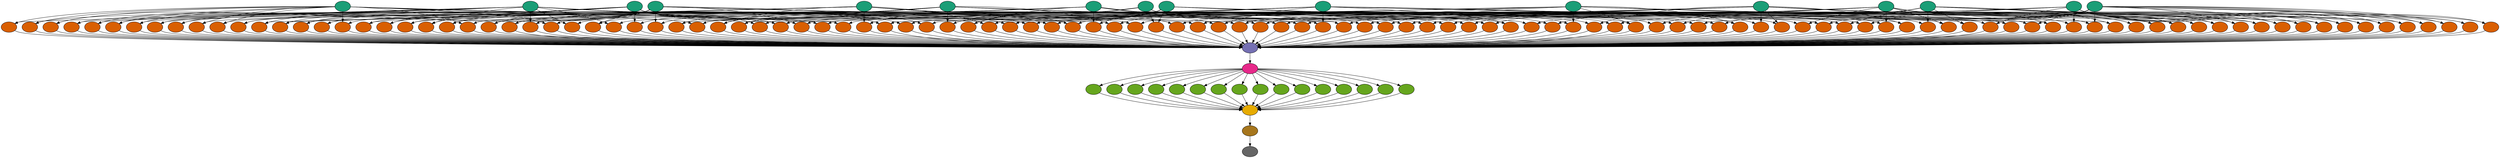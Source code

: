 digraph dag {
    ratio=fill
    node [style=filled,color="#444444",fillcolor="#ffed6f"]
    edge [arrowhead=normal,arrowsize=1.0]

    "ID0000001" [shape=ellipse,color="#000000",fillcolor="#1b9e77",label=""]
    "ID0000002" [shape=ellipse,color="#000000",fillcolor="#1b9e77",label=""]
    "ID0000003" [shape=ellipse,color="#000000",fillcolor="#1b9e77",label=""]
    "ID0000004" [shape=ellipse,color="#000000",fillcolor="#1b9e77",label=""]
    "ID0000005" [shape=ellipse,color="#000000",fillcolor="#1b9e77",label=""]
    "ID0000006" [shape=ellipse,color="#000000",fillcolor="#1b9e77",label=""]
    "ID0000007" [shape=ellipse,color="#000000",fillcolor="#1b9e77",label=""]
    "ID0000008" [shape=ellipse,color="#000000",fillcolor="#1b9e77",label=""]
    "ID0000009" [shape=ellipse,color="#000000",fillcolor="#1b9e77",label=""]
    "ID0000010" [shape=ellipse,color="#000000",fillcolor="#1b9e77",label=""]
    "ID0000011" [shape=ellipse,color="#000000",fillcolor="#1b9e77",label=""]
    "ID0000012" [shape=ellipse,color="#000000",fillcolor="#1b9e77",label=""]
    "ID0000013" [shape=ellipse,color="#000000",fillcolor="#1b9e77",label=""]
    "ID0000014" [shape=ellipse,color="#000000",fillcolor="#1b9e77",label=""]
    "ID0000015" [shape=ellipse,color="#000000",fillcolor="#1b9e77",label=""]
    "ID0000016" [shape=ellipse,color="#000000",fillcolor="#1b9e77",label=""]
    "ID0000017" [shape=ellipse,color="#000000",fillcolor="#d95f02",label=""]
    "ID0000018" [shape=ellipse,color="#000000",fillcolor="#d95f02",label=""]
    "ID0000019" [shape=ellipse,color="#000000",fillcolor="#d95f02",label=""]
    "ID0000020" [shape=ellipse,color="#000000",fillcolor="#d95f02",label=""]
    "ID0000021" [shape=ellipse,color="#000000",fillcolor="#d95f02",label=""]
    "ID0000022" [shape=ellipse,color="#000000",fillcolor="#d95f02",label=""]
    "ID0000023" [shape=ellipse,color="#000000",fillcolor="#d95f02",label=""]
    "ID0000024" [shape=ellipse,color="#000000",fillcolor="#d95f02",label=""]
    "ID0000025" [shape=ellipse,color="#000000",fillcolor="#d95f02",label=""]
    "ID0000026" [shape=ellipse,color="#000000",fillcolor="#d95f02",label=""]
    "ID0000027" [shape=ellipse,color="#000000",fillcolor="#d95f02",label=""]
    "ID0000028" [shape=ellipse,color="#000000",fillcolor="#d95f02",label=""]
    "ID0000029" [shape=ellipse,color="#000000",fillcolor="#d95f02",label=""]
    "ID0000030" [shape=ellipse,color="#000000",fillcolor="#d95f02",label=""]
    "ID0000031" [shape=ellipse,color="#000000",fillcolor="#d95f02",label=""]
    "ID0000032" [shape=ellipse,color="#000000",fillcolor="#d95f02",label=""]
    "ID0000033" [shape=ellipse,color="#000000",fillcolor="#d95f02",label=""]
    "ID0000034" [shape=ellipse,color="#000000",fillcolor="#d95f02",label=""]
    "ID0000035" [shape=ellipse,color="#000000",fillcolor="#d95f02",label=""]
    "ID0000036" [shape=ellipse,color="#000000",fillcolor="#d95f02",label=""]
    "ID0000037" [shape=ellipse,color="#000000",fillcolor="#d95f02",label=""]
    "ID0000038" [shape=ellipse,color="#000000",fillcolor="#d95f02",label=""]
    "ID0000039" [shape=ellipse,color="#000000",fillcolor="#d95f02",label=""]
    "ID0000040" [shape=ellipse,color="#000000",fillcolor="#d95f02",label=""]
    "ID0000041" [shape=ellipse,color="#000000",fillcolor="#d95f02",label=""]
    "ID0000042" [shape=ellipse,color="#000000",fillcolor="#d95f02",label=""]
    "ID0000043" [shape=ellipse,color="#000000",fillcolor="#d95f02",label=""]
    "ID0000044" [shape=ellipse,color="#000000",fillcolor="#d95f02",label=""]
    "ID0000045" [shape=ellipse,color="#000000",fillcolor="#d95f02",label=""]
    "ID0000046" [shape=ellipse,color="#000000",fillcolor="#d95f02",label=""]
    "ID0000047" [shape=ellipse,color="#000000",fillcolor="#d95f02",label=""]
    "ID0000048" [shape=ellipse,color="#000000",fillcolor="#d95f02",label=""]
    "ID0000049" [shape=ellipse,color="#000000",fillcolor="#d95f02",label=""]
    "ID0000050" [shape=ellipse,color="#000000",fillcolor="#d95f02",label=""]
    "ID0000051" [shape=ellipse,color="#000000",fillcolor="#d95f02",label=""]
    "ID0000052" [shape=ellipse,color="#000000",fillcolor="#d95f02",label=""]
    "ID0000053" [shape=ellipse,color="#000000",fillcolor="#d95f02",label=""]
    "ID0000054" [shape=ellipse,color="#000000",fillcolor="#d95f02",label=""]
    "ID0000055" [shape=ellipse,color="#000000",fillcolor="#d95f02",label=""]
    "ID0000056" [shape=ellipse,color="#000000",fillcolor="#d95f02",label=""]
    "ID0000057" [shape=ellipse,color="#000000",fillcolor="#d95f02",label=""]
    "ID0000058" [shape=ellipse,color="#000000",fillcolor="#d95f02",label=""]
    "ID0000059" [shape=ellipse,color="#000000",fillcolor="#d95f02",label=""]
    "ID0000060" [shape=ellipse,color="#000000",fillcolor="#d95f02",label=""]
    "ID0000061" [shape=ellipse,color="#000000",fillcolor="#d95f02",label=""]
    "ID0000062" [shape=ellipse,color="#000000",fillcolor="#d95f02",label=""]
    "ID0000063" [shape=ellipse,color="#000000",fillcolor="#d95f02",label=""]
    "ID0000064" [shape=ellipse,color="#000000",fillcolor="#d95f02",label=""]
    "ID0000065" [shape=ellipse,color="#000000",fillcolor="#d95f02",label=""]
    "ID0000066" [shape=ellipse,color="#000000",fillcolor="#d95f02",label=""]
    "ID0000067" [shape=ellipse,color="#000000",fillcolor="#d95f02",label=""]
    "ID0000068" [shape=ellipse,color="#000000",fillcolor="#d95f02",label=""]
    "ID0000069" [shape=ellipse,color="#000000",fillcolor="#d95f02",label=""]
    "ID0000070" [shape=ellipse,color="#000000",fillcolor="#d95f02",label=""]
    "ID0000071" [shape=ellipse,color="#000000",fillcolor="#d95f02",label=""]
    "ID0000072" [shape=ellipse,color="#000000",fillcolor="#d95f02",label=""]
    "ID0000073" [shape=ellipse,color="#000000",fillcolor="#d95f02",label=""]
    "ID0000074" [shape=ellipse,color="#000000",fillcolor="#d95f02",label=""]
    "ID0000075" [shape=ellipse,color="#000000",fillcolor="#d95f02",label=""]
    "ID0000076" [shape=ellipse,color="#000000",fillcolor="#d95f02",label=""]
    "ID0000077" [shape=ellipse,color="#000000",fillcolor="#d95f02",label=""]
    "ID0000078" [shape=ellipse,color="#000000",fillcolor="#d95f02",label=""]
    "ID0000079" [shape=ellipse,color="#000000",fillcolor="#d95f02",label=""]
    "ID0000080" [shape=ellipse,color="#000000",fillcolor="#d95f02",label=""]
    "ID0000081" [shape=ellipse,color="#000000",fillcolor="#d95f02",label=""]
    "ID0000082" [shape=ellipse,color="#000000",fillcolor="#d95f02",label=""]
    "ID0000083" [shape=ellipse,color="#000000",fillcolor="#d95f02",label=""]
    "ID0000084" [shape=ellipse,color="#000000",fillcolor="#d95f02",label=""]
    "ID0000085" [shape=ellipse,color="#000000",fillcolor="#d95f02",label=""]
    "ID0000086" [shape=ellipse,color="#000000",fillcolor="#d95f02",label=""]
    "ID0000087" [shape=ellipse,color="#000000",fillcolor="#d95f02",label=""]
    "ID0000088" [shape=ellipse,color="#000000",fillcolor="#d95f02",label=""]
    "ID0000089" [shape=ellipse,color="#000000",fillcolor="#d95f02",label=""]
    "ID0000090" [shape=ellipse,color="#000000",fillcolor="#d95f02",label=""]
    "ID0000091" [shape=ellipse,color="#000000",fillcolor="#d95f02",label=""]
    "ID0000092" [shape=ellipse,color="#000000",fillcolor="#d95f02",label=""]
    "ID0000093" [shape=ellipse,color="#000000",fillcolor="#d95f02",label=""]
    "ID0000094" [shape=ellipse,color="#000000",fillcolor="#d95f02",label=""]
    "ID0000095" [shape=ellipse,color="#000000",fillcolor="#d95f02",label=""]
    "ID0000096" [shape=ellipse,color="#000000",fillcolor="#d95f02",label=""]
    "ID0000097" [shape=ellipse,color="#000000",fillcolor="#d95f02",label=""]
    "ID0000098" [shape=ellipse,color="#000000",fillcolor="#d95f02",label=""]
    "ID0000099" [shape=ellipse,color="#000000",fillcolor="#d95f02",label=""]
    "ID0000100" [shape=ellipse,color="#000000",fillcolor="#d95f02",label=""]
    "ID0000101" [shape=ellipse,color="#000000",fillcolor="#d95f02",label=""]
    "ID0000102" [shape=ellipse,color="#000000",fillcolor="#d95f02",label=""]
    "ID0000103" [shape=ellipse,color="#000000",fillcolor="#d95f02",label=""]
    "ID0000104" [shape=ellipse,color="#000000",fillcolor="#d95f02",label=""]
    "ID0000105" [shape=ellipse,color="#000000",fillcolor="#d95f02",label=""]
    "ID0000106" [shape=ellipse,color="#000000",fillcolor="#d95f02",label=""]
    "ID0000107" [shape=ellipse,color="#000000",fillcolor="#d95f02",label=""]
    "ID0000108" [shape=ellipse,color="#000000",fillcolor="#d95f02",label=""]
    "ID0000109" [shape=ellipse,color="#000000",fillcolor="#d95f02",label=""]
    "ID0000110" [shape=ellipse,color="#000000",fillcolor="#d95f02",label=""]
    "ID0000111" [shape=ellipse,color="#000000",fillcolor="#d95f02",label=""]
    "ID0000112" [shape=ellipse,color="#000000",fillcolor="#d95f02",label=""]
    "ID0000113" [shape=ellipse,color="#000000",fillcolor="#d95f02",label=""]
    "ID0000114" [shape=ellipse,color="#000000",fillcolor="#d95f02",label=""]
    "ID0000115" [shape=ellipse,color="#000000",fillcolor="#d95f02",label=""]
    "ID0000116" [shape=ellipse,color="#000000",fillcolor="#d95f02",label=""]
    "ID0000117" [shape=ellipse,color="#000000",fillcolor="#d95f02",label=""]
    "ID0000118" [shape=ellipse,color="#000000",fillcolor="#d95f02",label=""]
    "ID0000119" [shape=ellipse,color="#000000",fillcolor="#d95f02",label=""]
    "ID0000120" [shape=ellipse,color="#000000",fillcolor="#d95f02",label=""]
    "ID0000121" [shape=ellipse,color="#000000",fillcolor="#d95f02",label=""]
    "ID0000122" [shape=ellipse,color="#000000",fillcolor="#d95f02",label=""]
    "ID0000123" [shape=ellipse,color="#000000",fillcolor="#d95f02",label=""]
    "ID0000124" [shape=ellipse,color="#000000",fillcolor="#d95f02",label=""]
    "ID0000125" [shape=ellipse,color="#000000",fillcolor="#d95f02",label=""]
    "ID0000126" [shape=ellipse,color="#000000",fillcolor="#d95f02",label=""]
    "ID0000127" [shape=ellipse,color="#000000",fillcolor="#d95f02",label=""]
    "ID0000128" [shape=ellipse,color="#000000",fillcolor="#d95f02",label=""]
    "ID0000129" [shape=ellipse,color="#000000",fillcolor="#d95f02",label=""]
    "ID0000130" [shape=ellipse,color="#000000",fillcolor="#d95f02",label=""]
    "ID0000131" [shape=ellipse,color="#000000",fillcolor="#d95f02",label=""]
    "ID0000132" [shape=ellipse,color="#000000",fillcolor="#d95f02",label=""]
    "ID0000133" [shape=ellipse,color="#000000",fillcolor="#d95f02",label=""]
    "ID0000134" [shape=ellipse,color="#000000",fillcolor="#d95f02",label=""]
    "ID0000135" [shape=ellipse,color="#000000",fillcolor="#d95f02",label=""]
    "ID0000136" [shape=ellipse,color="#000000",fillcolor="#d95f02",label=""]
    "ID0000137" [shape=ellipse,color="#000000",fillcolor="#7570b3",label=""]
    "ID0000138" [shape=ellipse,color="#000000",fillcolor="#e7298a",label=""]
    "ID0000139" [shape=ellipse,color="#000000",fillcolor="#66a61e",label=""]
    "ID0000140" [shape=ellipse,color="#000000",fillcolor="#66a61e",label=""]
    "ID0000141" [shape=ellipse,color="#000000",fillcolor="#66a61e",label=""]
    "ID0000142" [shape=ellipse,color="#000000",fillcolor="#66a61e",label=""]
    "ID0000143" [shape=ellipse,color="#000000",fillcolor="#66a61e",label=""]
    "ID0000144" [shape=ellipse,color="#000000",fillcolor="#66a61e",label=""]
    "ID0000145" [shape=ellipse,color="#000000",fillcolor="#66a61e",label=""]
    "ID0000146" [shape=ellipse,color="#000000",fillcolor="#66a61e",label=""]
    "ID0000147" [shape=ellipse,color="#000000",fillcolor="#66a61e",label=""]
    "ID0000148" [shape=ellipse,color="#000000",fillcolor="#66a61e",label=""]
    "ID0000149" [shape=ellipse,color="#000000",fillcolor="#66a61e",label=""]
    "ID0000150" [shape=ellipse,color="#000000",fillcolor="#66a61e",label=""]
    "ID0000151" [shape=ellipse,color="#000000",fillcolor="#66a61e",label=""]
    "ID0000152" [shape=ellipse,color="#000000",fillcolor="#66a61e",label=""]
    "ID0000153" [shape=ellipse,color="#000000",fillcolor="#66a61e",label=""]
    "ID0000154" [shape=ellipse,color="#000000",fillcolor="#66a61e",label=""]
    "ID0000155" [shape=ellipse,color="#000000",fillcolor="#e6ab02",label=""]
    "ID0000156" [shape=ellipse,color="#000000",fillcolor="#a6761d",label=""]
    "ID0000157" [shape=ellipse,color="#000000",fillcolor="#666666",label=""]
    "ID0000001" -> "ID0000019" [color="#000000"]
    "ID0000001" -> "ID0000022" [color="#000000"]
    "ID0000001" -> "ID0000020" [color="#000000"]
    "ID0000001" -> "ID0000027" [color="#000000"]
    "ID0000001" -> "ID0000031" [color="#000000"]
    "ID0000001" -> "ID0000030" [color="#000000"]
    "ID0000001" -> "ID0000021" [color="#000000"]
    "ID0000001" -> "ID0000026" [color="#000000"]
    "ID0000001" -> "ID0000023" [color="#000000"]
    "ID0000001" -> "ID0000025" [color="#000000"]
    "ID0000001" -> "ID0000018" [color="#000000"]
    "ID0000001" -> "ID0000017" [color="#000000"]
    "ID0000001" -> "ID0000029" [color="#000000"]
    "ID0000001" -> "ID0000028" [color="#000000"]
    "ID0000001" -> "ID0000024" [color="#000000"]
    "ID0000002" -> "ID0000041" [color="#000000"]
    "ID0000002" -> "ID0000039" [color="#000000"]
    "ID0000002" -> "ID0000042" [color="#000000"]
    "ID0000002" -> "ID0000032" [color="#000000"]
    "ID0000002" -> "ID0000036" [color="#000000"]
    "ID0000002" -> "ID0000043" [color="#000000"]
    "ID0000002" -> "ID0000045" [color="#000000"]
    "ID0000002" -> "ID0000033" [color="#000000"]
    "ID0000002" -> "ID0000034" [color="#000000"]
    "ID0000002" -> "ID0000040" [color="#000000"]
    "ID0000002" -> "ID0000035" [color="#000000"]
    "ID0000002" -> "ID0000017" [color="#000000"]
    "ID0000002" -> "ID0000037" [color="#000000"]
    "ID0000002" -> "ID0000038" [color="#000000"]
    "ID0000002" -> "ID0000044" [color="#000000"]
    "ID0000003" -> "ID0000055" [color="#000000"]
    "ID0000003" -> "ID0000057" [color="#000000"]
    "ID0000003" -> "ID0000046" [color="#000000"]
    "ID0000003" -> "ID0000053" [color="#000000"]
    "ID0000003" -> "ID0000049" [color="#000000"]
    "ID0000003" -> "ID0000047" [color="#000000"]
    "ID0000003" -> "ID0000050" [color="#000000"]
    "ID0000003" -> "ID0000032" [color="#000000"]
    "ID0000003" -> "ID0000054" [color="#000000"]
    "ID0000003" -> "ID0000058" [color="#000000"]
    "ID0000003" -> "ID0000052" [color="#000000"]
    "ID0000003" -> "ID0000051" [color="#000000"]
    "ID0000003" -> "ID0000018" [color="#000000"]
    "ID0000003" -> "ID0000048" [color="#000000"]
    "ID0000003" -> "ID0000056" [color="#000000"]
    "ID0000004" -> "ID0000067" [color="#000000"]
    "ID0000004" -> "ID0000059" [color="#000000"]
    "ID0000004" -> "ID0000019" [color="#000000"]
    "ID0000004" -> "ID0000046" [color="#000000"]
    "ID0000004" -> "ID0000070" [color="#000000"]
    "ID0000004" -> "ID0000062" [color="#000000"]
    "ID0000004" -> "ID0000069" [color="#000000"]
    "ID0000004" -> "ID0000060" [color="#000000"]
    "ID0000004" -> "ID0000066" [color="#000000"]
    "ID0000004" -> "ID0000033" [color="#000000"]
    "ID0000004" -> "ID0000063" [color="#000000"]
    "ID0000004" -> "ID0000068" [color="#000000"]
    "ID0000004" -> "ID0000061" [color="#000000"]
    "ID0000004" -> "ID0000065" [color="#000000"]
    "ID0000004" -> "ID0000064" [color="#000000"]
    "ID0000005" -> "ID0000079" [color="#000000"]
    "ID0000005" -> "ID0000059" [color="#000000"]
    "ID0000005" -> "ID0000071" [color="#000000"]
    "ID0000005" -> "ID0000020" [color="#000000"]
    "ID0000005" -> "ID0000047" [color="#000000"]
    "ID0000005" -> "ID0000075" [color="#000000"]
    "ID0000005" -> "ID0000072" [color="#000000"]
    "ID0000005" -> "ID0000081" [color="#000000"]
    "ID0000005" -> "ID0000077" [color="#000000"]
    "ID0000005" -> "ID0000076" [color="#000000"]
    "ID0000005" -> "ID0000078" [color="#000000"]
    "ID0000005" -> "ID0000080" [color="#000000"]
    "ID0000005" -> "ID0000074" [color="#000000"]
    "ID0000005" -> "ID0000034" [color="#000000"]
    "ID0000005" -> "ID0000073" [color="#000000"]
    "ID0000006" -> "ID0000085" [color="#000000"]
    "ID0000006" -> "ID0000091" [color="#000000"]
    "ID0000006" -> "ID0000071" [color="#000000"]
    "ID0000006" -> "ID0000082" [color="#000000"]
    "ID0000006" -> "ID0000021" [color="#000000"]
    "ID0000006" -> "ID0000089" [color="#000000"]
    "ID0000006" -> "ID0000060" [color="#000000"]
    "ID0000006" -> "ID0000088" [color="#000000"]
    "ID0000006" -> "ID0000035" [color="#000000"]
    "ID0000006" -> "ID0000090" [color="#000000"]
    "ID0000006" -> "ID0000084" [color="#000000"]
    "ID0000006" -> "ID0000087" [color="#000000"]
    "ID0000006" -> "ID0000048" [color="#000000"]
    "ID0000006" -> "ID0000083" [color="#000000"]
    "ID0000006" -> "ID0000086" [color="#000000"]
    "ID0000007" -> "ID0000093" [color="#000000"]
    "ID0000007" -> "ID0000049" [color="#000000"]
    "ID0000007" -> "ID0000095" [color="#000000"]
    "ID0000007" -> "ID0000022" [color="#000000"]
    "ID0000007" -> "ID0000098" [color="#000000"]
    "ID0000007" -> "ID0000082" [color="#000000"]
    "ID0000007" -> "ID0000096" [color="#000000"]
    "ID0000007" -> "ID0000036" [color="#000000"]
    "ID0000007" -> "ID0000072" [color="#000000"]
    "ID0000007" -> "ID0000092" [color="#000000"]
    "ID0000007" -> "ID0000097" [color="#000000"]
    "ID0000007" -> "ID0000099" [color="#000000"]
    "ID0000007" -> "ID0000061" [color="#000000"]
    "ID0000007" -> "ID0000100" [color="#000000"]
    "ID0000007" -> "ID0000094" [color="#000000"]
    "ID0000008" -> "ID0000062" [color="#000000"]
    "ID0000008" -> "ID0000104" [color="#000000"]
    "ID0000008" -> "ID0000050" [color="#000000"]
    "ID0000008" -> "ID0000108" [color="#000000"]
    "ID0000008" -> "ID0000106" [color="#000000"]
    "ID0000008" -> "ID0000023" [color="#000000"]
    "ID0000008" -> "ID0000103" [color="#000000"]
    "ID0000008" -> "ID0000105" [color="#000000"]
    "ID0000008" -> "ID0000107" [color="#000000"]
    "ID0000008" -> "ID0000102" [color="#000000"]
    "ID0000008" -> "ID0000092" [color="#000000"]
    "ID0000008" -> "ID0000101" [color="#000000"]
    "ID0000008" -> "ID0000083" [color="#000000"]
    "ID0000008" -> "ID0000037" [color="#000000"]
    "ID0000008" -> "ID0000073" [color="#000000"]
    "ID0000009" -> "ID0000093" [color="#000000"]
    "ID0000009" -> "ID0000110" [color="#000000"]
    "ID0000009" -> "ID0000112" [color="#000000"]
    "ID0000009" -> "ID0000109" [color="#000000"]
    "ID0000009" -> "ID0000113" [color="#000000"]
    "ID0000009" -> "ID0000114" [color="#000000"]
    "ID0000009" -> "ID0000084" [color="#000000"]
    "ID0000009" -> "ID0000115" [color="#000000"]
    "ID0000009" -> "ID0000074" [color="#000000"]
    "ID0000009" -> "ID0000051" [color="#000000"]
    "ID0000009" -> "ID0000101" [color="#000000"]
    "ID0000009" -> "ID0000063" [color="#000000"]
    "ID0000009" -> "ID0000111" [color="#000000"]
    "ID0000009" -> "ID0000038" [color="#000000"]
    "ID0000009" -> "ID0000024" [color="#000000"]
    "ID0000010" -> "ID0000039" [color="#000000"]
    "ID0000010" -> "ID0000085" [color="#000000"]
    "ID0000010" -> "ID0000075" [color="#000000"]
    "ID0000010" -> "ID0000109" [color="#000000"]
    "ID0000010" -> "ID0000121" [color="#000000"]
    "ID0000010" -> "ID0000102" [color="#000000"]
    "ID0000010" -> "ID0000052" [color="#000000"]
    "ID0000010" -> "ID0000117" [color="#000000"]
    "ID0000010" -> "ID0000025" [color="#000000"]
    "ID0000010" -> "ID0000116" [color="#000000"]
    "ID0000010" -> "ID0000120" [color="#000000"]
    "ID0000010" -> "ID0000119" [color="#000000"]
    "ID0000010" -> "ID0000118" [color="#000000"]
    "ID0000010" -> "ID0000064" [color="#000000"]
    "ID0000010" -> "ID0000094" [color="#000000"]
    "ID0000011" -> "ID0000053" [color="#000000"]
    "ID0000011" -> "ID0000095" [color="#000000"]
    "ID0000011" -> "ID0000122" [color="#000000"]
    "ID0000011" -> "ID0000123" [color="#000000"]
    "ID0000011" -> "ID0000125" [color="#000000"]
    "ID0000011" -> "ID0000124" [color="#000000"]
    "ID0000011" -> "ID0000026" [color="#000000"]
    "ID0000011" -> "ID0000103" [color="#000000"]
    "ID0000011" -> "ID0000086" [color="#000000"]
    "ID0000011" -> "ID0000040" [color="#000000"]
    "ID0000011" -> "ID0000126" [color="#000000"]
    "ID0000011" -> "ID0000076" [color="#000000"]
    "ID0000011" -> "ID0000116" [color="#000000"]
    "ID0000011" -> "ID0000110" [color="#000000"]
    "ID0000011" -> "ID0000065" [color="#000000"]
    "ID0000012" -> "ID0000041" [color="#000000"]
    "ID0000012" -> "ID0000129" [color="#000000"]
    "ID0000012" -> "ID0000122" [color="#000000"]
    "ID0000012" -> "ID0000027" [color="#000000"]
    "ID0000012" -> "ID0000104" [color="#000000"]
    "ID0000012" -> "ID0000096" [color="#000000"]
    "ID0000012" -> "ID0000054" [color="#000000"]
    "ID0000012" -> "ID0000127" [color="#000000"]
    "ID0000012" -> "ID0000077" [color="#000000"]
    "ID0000012" -> "ID0000128" [color="#000000"]
    "ID0000012" -> "ID0000117" [color="#000000"]
    "ID0000012" -> "ID0000130" [color="#000000"]
    "ID0000012" -> "ID0000066" [color="#000000"]
    "ID0000012" -> "ID0000087" [color="#000000"]
    "ID0000012" -> "ID0000111" [color="#000000"]
    "ID0000013" -> "ID0000067" [color="#000000"]
    "ID0000013" -> "ID0000055" [color="#000000"]
    "ID0000013" -> "ID0000123" [color="#000000"]
    "ID0000013" -> "ID0000112" [color="#000000"]
    "ID0000013" -> "ID0000042" [color="#000000"]
    "ID0000013" -> "ID0000133" [color="#000000"]
    "ID0000013" -> "ID0000127" [color="#000000"]
    "ID0000013" -> "ID0000131" [color="#000000"]
    "ID0000013" -> "ID0000088" [color="#000000"]
    "ID0000013" -> "ID0000105" [color="#000000"]
    "ID0000013" -> "ID0000132" [color="#000000"]
    "ID0000013" -> "ID0000078" [color="#000000"]
    "ID0000013" -> "ID0000097" [color="#000000"]
    "ID0000013" -> "ID0000118" [color="#000000"]
    "ID0000013" -> "ID0000028" [color="#000000"]
    "ID0000014" -> "ID0000079" [color="#000000"]
    "ID0000014" -> "ID0000119" [color="#000000"]
    "ID0000014" -> "ID0000098" [color="#000000"]
    "ID0000014" -> "ID0000124" [color="#000000"]
    "ID0000014" -> "ID0000113" [color="#000000"]
    "ID0000014" -> "ID0000106" [color="#000000"]
    "ID0000014" -> "ID0000131" [color="#000000"]
    "ID0000014" -> "ID0000043" [color="#000000"]
    "ID0000014" -> "ID0000128" [color="#000000"]
    "ID0000014" -> "ID0000134" [color="#000000"]
    "ID0000014" -> "ID0000135" [color="#000000"]
    "ID0000014" -> "ID0000089" [color="#000000"]
    "ID0000014" -> "ID0000068" [color="#000000"]
    "ID0000014" -> "ID0000056" [color="#000000"]
    "ID0000014" -> "ID0000029" [color="#000000"]
    "ID0000015" -> "ID0000057" [color="#000000"]
    "ID0000015" -> "ID0000136" [color="#000000"]
    "ID0000015" -> "ID0000129" [color="#000000"]
    "ID0000015" -> "ID0000125" [color="#000000"]
    "ID0000015" -> "ID0000030" [color="#000000"]
    "ID0000015" -> "ID0000069" [color="#000000"]
    "ID0000015" -> "ID0000114" [color="#000000"]
    "ID0000015" -> "ID0000132" [color="#000000"]
    "ID0000015" -> "ID0000134" [color="#000000"]
    "ID0000015" -> "ID0000099" [color="#000000"]
    "ID0000015" -> "ID0000090" [color="#000000"]
    "ID0000015" -> "ID0000080" [color="#000000"]
    "ID0000015" -> "ID0000120" [color="#000000"]
    "ID0000015" -> "ID0000107" [color="#000000"]
    "ID0000015" -> "ID0000044" [color="#000000"]
    "ID0000016" -> "ID0000136" [color="#000000"]
    "ID0000016" -> "ID0000091" [color="#000000"]
    "ID0000016" -> "ID0000070" [color="#000000"]
    "ID0000016" -> "ID0000121" [color="#000000"]
    "ID0000016" -> "ID0000031" [color="#000000"]
    "ID0000016" -> "ID0000133" [color="#000000"]
    "ID0000016" -> "ID0000045" [color="#000000"]
    "ID0000016" -> "ID0000108" [color="#000000"]
    "ID0000016" -> "ID0000130" [color="#000000"]
    "ID0000016" -> "ID0000135" [color="#000000"]
    "ID0000016" -> "ID0000115" [color="#000000"]
    "ID0000016" -> "ID0000081" [color="#000000"]
    "ID0000016" -> "ID0000126" [color="#000000"]
    "ID0000016" -> "ID0000058" [color="#000000"]
    "ID0000016" -> "ID0000100" [color="#000000"]
    "ID0000017" -> "ID0000137" [color="#000000"]
    "ID0000018" -> "ID0000137" [color="#000000"]
    "ID0000019" -> "ID0000137" [color="#000000"]
    "ID0000020" -> "ID0000137" [color="#000000"]
    "ID0000021" -> "ID0000137" [color="#000000"]
    "ID0000022" -> "ID0000137" [color="#000000"]
    "ID0000023" -> "ID0000137" [color="#000000"]
    "ID0000024" -> "ID0000137" [color="#000000"]
    "ID0000025" -> "ID0000137" [color="#000000"]
    "ID0000026" -> "ID0000137" [color="#000000"]
    "ID0000027" -> "ID0000137" [color="#000000"]
    "ID0000028" -> "ID0000137" [color="#000000"]
    "ID0000029" -> "ID0000137" [color="#000000"]
    "ID0000030" -> "ID0000137" [color="#000000"]
    "ID0000031" -> "ID0000137" [color="#000000"]
    "ID0000032" -> "ID0000137" [color="#000000"]
    "ID0000033" -> "ID0000137" [color="#000000"]
    "ID0000034" -> "ID0000137" [color="#000000"]
    "ID0000035" -> "ID0000137" [color="#000000"]
    "ID0000036" -> "ID0000137" [color="#000000"]
    "ID0000037" -> "ID0000137" [color="#000000"]
    "ID0000038" -> "ID0000137" [color="#000000"]
    "ID0000039" -> "ID0000137" [color="#000000"]
    "ID0000040" -> "ID0000137" [color="#000000"]
    "ID0000041" -> "ID0000137" [color="#000000"]
    "ID0000042" -> "ID0000137" [color="#000000"]
    "ID0000043" -> "ID0000137" [color="#000000"]
    "ID0000044" -> "ID0000137" [color="#000000"]
    "ID0000045" -> "ID0000137" [color="#000000"]
    "ID0000046" -> "ID0000137" [color="#000000"]
    "ID0000047" -> "ID0000137" [color="#000000"]
    "ID0000048" -> "ID0000137" [color="#000000"]
    "ID0000049" -> "ID0000137" [color="#000000"]
    "ID0000050" -> "ID0000137" [color="#000000"]
    "ID0000051" -> "ID0000137" [color="#000000"]
    "ID0000052" -> "ID0000137" [color="#000000"]
    "ID0000053" -> "ID0000137" [color="#000000"]
    "ID0000054" -> "ID0000137" [color="#000000"]
    "ID0000055" -> "ID0000137" [color="#000000"]
    "ID0000056" -> "ID0000137" [color="#000000"]
    "ID0000057" -> "ID0000137" [color="#000000"]
    "ID0000058" -> "ID0000137" [color="#000000"]
    "ID0000059" -> "ID0000137" [color="#000000"]
    "ID0000060" -> "ID0000137" [color="#000000"]
    "ID0000061" -> "ID0000137" [color="#000000"]
    "ID0000062" -> "ID0000137" [color="#000000"]
    "ID0000063" -> "ID0000137" [color="#000000"]
    "ID0000064" -> "ID0000137" [color="#000000"]
    "ID0000065" -> "ID0000137" [color="#000000"]
    "ID0000066" -> "ID0000137" [color="#000000"]
    "ID0000067" -> "ID0000137" [color="#000000"]
    "ID0000068" -> "ID0000137" [color="#000000"]
    "ID0000069" -> "ID0000137" [color="#000000"]
    "ID0000070" -> "ID0000137" [color="#000000"]
    "ID0000071" -> "ID0000137" [color="#000000"]
    "ID0000072" -> "ID0000137" [color="#000000"]
    "ID0000073" -> "ID0000137" [color="#000000"]
    "ID0000074" -> "ID0000137" [color="#000000"]
    "ID0000075" -> "ID0000137" [color="#000000"]
    "ID0000076" -> "ID0000137" [color="#000000"]
    "ID0000077" -> "ID0000137" [color="#000000"]
    "ID0000078" -> "ID0000137" [color="#000000"]
    "ID0000079" -> "ID0000137" [color="#000000"]
    "ID0000080" -> "ID0000137" [color="#000000"]
    "ID0000081" -> "ID0000137" [color="#000000"]
    "ID0000082" -> "ID0000137" [color="#000000"]
    "ID0000083" -> "ID0000137" [color="#000000"]
    "ID0000084" -> "ID0000137" [color="#000000"]
    "ID0000085" -> "ID0000137" [color="#000000"]
    "ID0000086" -> "ID0000137" [color="#000000"]
    "ID0000087" -> "ID0000137" [color="#000000"]
    "ID0000088" -> "ID0000137" [color="#000000"]
    "ID0000089" -> "ID0000137" [color="#000000"]
    "ID0000090" -> "ID0000137" [color="#000000"]
    "ID0000091" -> "ID0000137" [color="#000000"]
    "ID0000092" -> "ID0000137" [color="#000000"]
    "ID0000093" -> "ID0000137" [color="#000000"]
    "ID0000094" -> "ID0000137" [color="#000000"]
    "ID0000095" -> "ID0000137" [color="#000000"]
    "ID0000096" -> "ID0000137" [color="#000000"]
    "ID0000097" -> "ID0000137" [color="#000000"]
    "ID0000098" -> "ID0000137" [color="#000000"]
    "ID0000099" -> "ID0000137" [color="#000000"]
    "ID0000100" -> "ID0000137" [color="#000000"]
    "ID0000101" -> "ID0000137" [color="#000000"]
    "ID0000102" -> "ID0000137" [color="#000000"]
    "ID0000103" -> "ID0000137" [color="#000000"]
    "ID0000104" -> "ID0000137" [color="#000000"]
    "ID0000105" -> "ID0000137" [color="#000000"]
    "ID0000106" -> "ID0000137" [color="#000000"]
    "ID0000107" -> "ID0000137" [color="#000000"]
    "ID0000108" -> "ID0000137" [color="#000000"]
    "ID0000109" -> "ID0000137" [color="#000000"]
    "ID0000110" -> "ID0000137" [color="#000000"]
    "ID0000111" -> "ID0000137" [color="#000000"]
    "ID0000112" -> "ID0000137" [color="#000000"]
    "ID0000113" -> "ID0000137" [color="#000000"]
    "ID0000114" -> "ID0000137" [color="#000000"]
    "ID0000115" -> "ID0000137" [color="#000000"]
    "ID0000116" -> "ID0000137" [color="#000000"]
    "ID0000117" -> "ID0000137" [color="#000000"]
    "ID0000118" -> "ID0000137" [color="#000000"]
    "ID0000119" -> "ID0000137" [color="#000000"]
    "ID0000120" -> "ID0000137" [color="#000000"]
    "ID0000121" -> "ID0000137" [color="#000000"]
    "ID0000122" -> "ID0000137" [color="#000000"]
    "ID0000123" -> "ID0000137" [color="#000000"]
    "ID0000124" -> "ID0000137" [color="#000000"]
    "ID0000125" -> "ID0000137" [color="#000000"]
    "ID0000126" -> "ID0000137" [color="#000000"]
    "ID0000127" -> "ID0000137" [color="#000000"]
    "ID0000128" -> "ID0000137" [color="#000000"]
    "ID0000129" -> "ID0000137" [color="#000000"]
    "ID0000130" -> "ID0000137" [color="#000000"]
    "ID0000131" -> "ID0000137" [color="#000000"]
    "ID0000132" -> "ID0000137" [color="#000000"]
    "ID0000133" -> "ID0000137" [color="#000000"]
    "ID0000134" -> "ID0000137" [color="#000000"]
    "ID0000135" -> "ID0000137" [color="#000000"]
    "ID0000136" -> "ID0000137" [color="#000000"]
    "ID0000137" -> "ID0000138" [color="#000000"]
    "ID0000138" -> "ID0000147" [color="#000000"]
    "ID0000138" -> "ID0000140" [color="#000000"]
    "ID0000138" -> "ID0000144" [color="#000000"]
    "ID0000138" -> "ID0000154" [color="#000000"]
    "ID0000138" -> "ID0000151" [color="#000000"]
    "ID0000138" -> "ID0000148" [color="#000000"]
    "ID0000138" -> "ID0000152" [color="#000000"]
    "ID0000138" -> "ID0000142" [color="#000000"]
    "ID0000138" -> "ID0000150" [color="#000000"]
    "ID0000138" -> "ID0000149" [color="#000000"]
    "ID0000138" -> "ID0000139" [color="#000000"]
    "ID0000138" -> "ID0000145" [color="#000000"]
    "ID0000138" -> "ID0000143" [color="#000000"]
    "ID0000138" -> "ID0000153" [color="#000000"]
    "ID0000138" -> "ID0000141" [color="#000000"]
    "ID0000138" -> "ID0000146" [color="#000000"]
    "ID0000139" -> "ID0000155" [color="#000000"]
    "ID0000140" -> "ID0000155" [color="#000000"]
    "ID0000141" -> "ID0000155" [color="#000000"]
    "ID0000142" -> "ID0000155" [color="#000000"]
    "ID0000143" -> "ID0000155" [color="#000000"]
    "ID0000144" -> "ID0000155" [color="#000000"]
    "ID0000145" -> "ID0000155" [color="#000000"]
    "ID0000146" -> "ID0000155" [color="#000000"]
    "ID0000147" -> "ID0000155" [color="#000000"]
    "ID0000148" -> "ID0000155" [color="#000000"]
    "ID0000149" -> "ID0000155" [color="#000000"]
    "ID0000150" -> "ID0000155" [color="#000000"]
    "ID0000151" -> "ID0000155" [color="#000000"]
    "ID0000152" -> "ID0000155" [color="#000000"]
    "ID0000153" -> "ID0000155" [color="#000000"]
    "ID0000154" -> "ID0000155" [color="#000000"]
    "ID0000155" -> "ID0000156" [color="#000000"]
    "ID0000156" -> "ID0000157" [color="#000000"]
}
